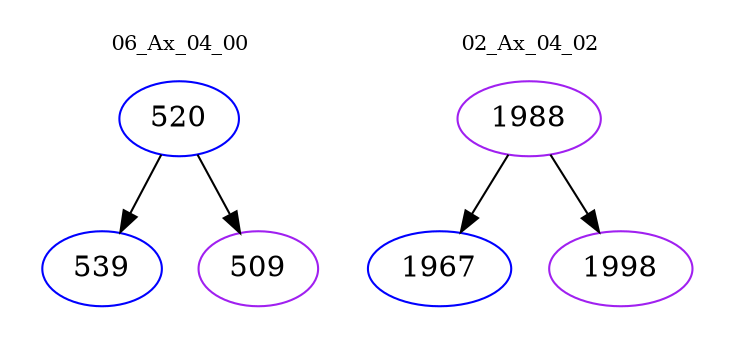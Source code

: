digraph{
subgraph cluster_0 {
color = white
label = "06_Ax_04_00";
fontsize=10;
T0_520 [label="520", color="blue"]
T0_520 -> T0_539 [color="black"]
T0_539 [label="539", color="blue"]
T0_520 -> T0_509 [color="black"]
T0_509 [label="509", color="purple"]
}
subgraph cluster_1 {
color = white
label = "02_Ax_04_02";
fontsize=10;
T1_1988 [label="1988", color="purple"]
T1_1988 -> T1_1967 [color="black"]
T1_1967 [label="1967", color="blue"]
T1_1988 -> T1_1998 [color="black"]
T1_1998 [label="1998", color="purple"]
}
}
